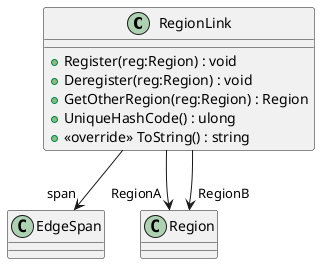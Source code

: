 @startuml
class RegionLink {
    + Register(reg:Region) : void
    + Deregister(reg:Region) : void
    + GetOtherRegion(reg:Region) : Region
    + UniqueHashCode() : ulong
    + <<override>> ToString() : string
}
RegionLink --> "span" EdgeSpan
RegionLink --> "RegionA" Region
RegionLink --> "RegionB" Region
@enduml
